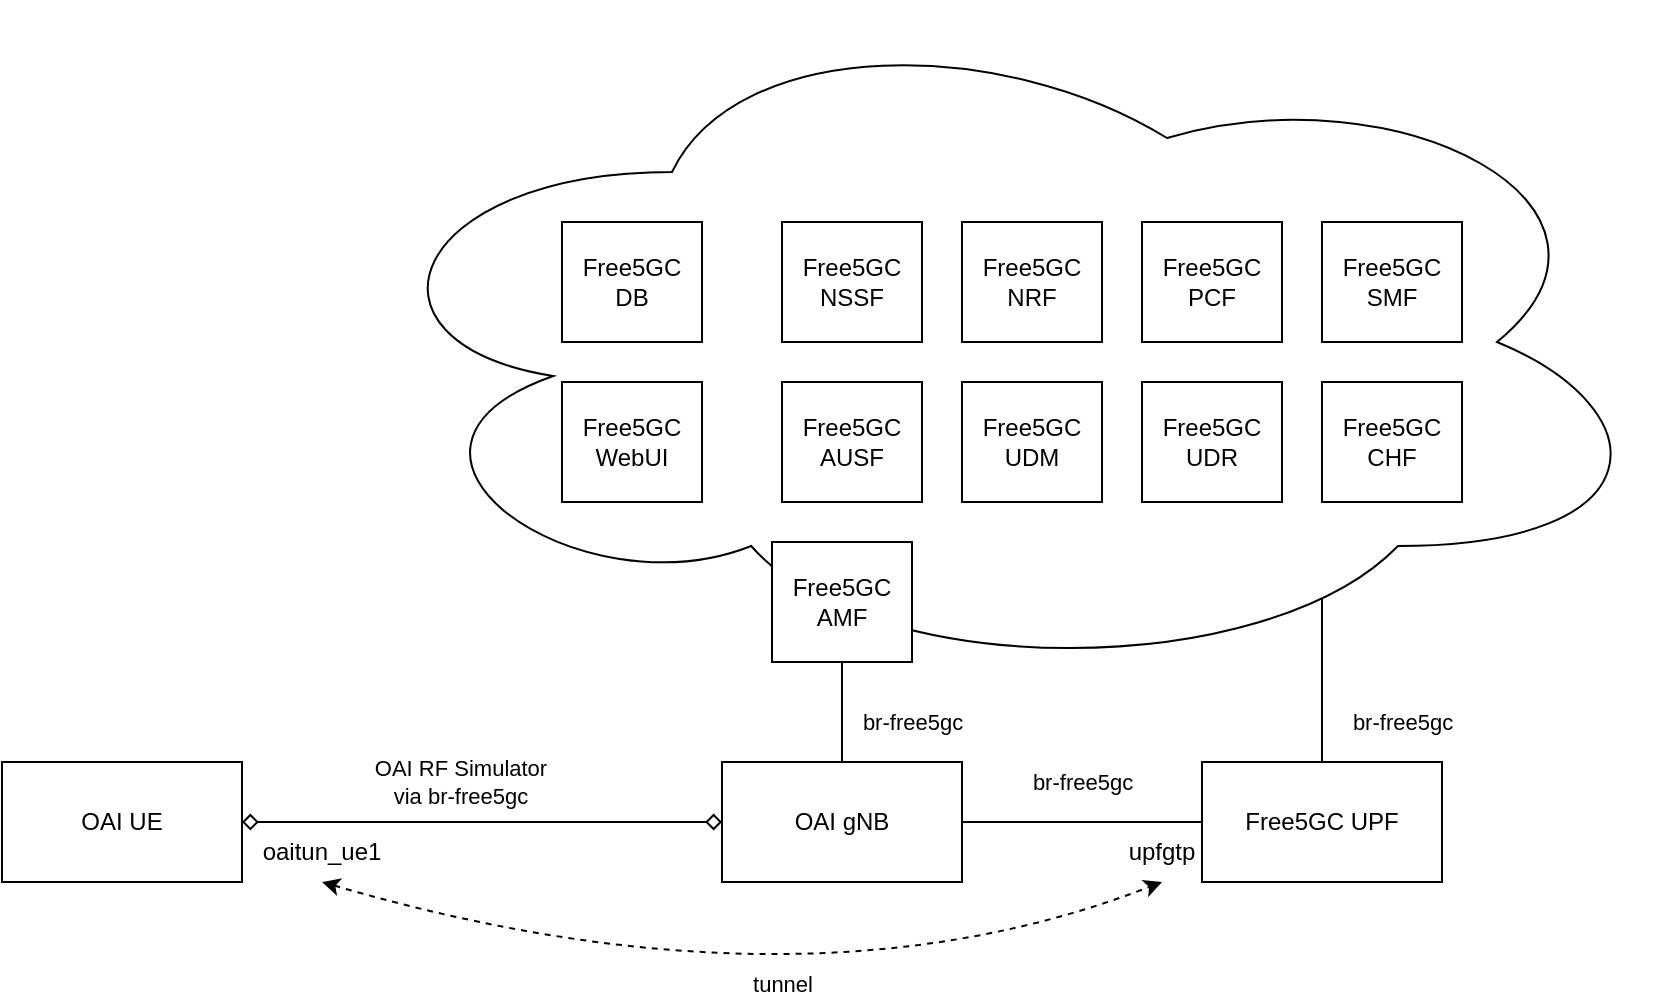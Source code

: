 <mxfile version="22.0.3" type="device">
  <diagram name="Page-1" id="-EXrJuOlf7eWjyKeQtRF">
    <mxGraphModel dx="1233" dy="754" grid="1" gridSize="10" guides="1" tooltips="1" connect="1" arrows="1" fold="1" page="1" pageScale="1" pageWidth="1169" pageHeight="827" math="0" shadow="0">
      <root>
        <mxCell id="0" />
        <mxCell id="1" parent="0" />
        <mxCell id="au3N3AJ27wBfpIJDLOcN-34" value="" style="endArrow=none;html=1;rounded=0;entryX=0.5;entryY=0;entryDx=0;entryDy=0;exitX=0;exitY=1;exitDx=0;exitDy=0;" edge="1" parent="1" source="au3N3AJ27wBfpIJDLOcN-28" target="au3N3AJ27wBfpIJDLOcN-9">
          <mxGeometry width="50" height="50" relative="1" as="geometry">
            <mxPoint x="570" y="490" as="sourcePoint" />
            <mxPoint x="620" y="440" as="targetPoint" />
          </mxGeometry>
        </mxCell>
        <mxCell id="au3N3AJ27wBfpIJDLOcN-33" value="" style="ellipse;shape=cloud;whiteSpace=wrap;html=1;" vertex="1" parent="1">
          <mxGeometry x="370" y="140" width="660" height="340" as="geometry" />
        </mxCell>
        <mxCell id="au3N3AJ27wBfpIJDLOcN-2" value="OAI UE" style="rounded=0;whiteSpace=wrap;html=1;" vertex="1" parent="1">
          <mxGeometry x="200" y="520" width="120" height="60" as="geometry" />
        </mxCell>
        <mxCell id="au3N3AJ27wBfpIJDLOcN-3" value="OAI gNB" style="rounded=0;whiteSpace=wrap;html=1;" vertex="1" parent="1">
          <mxGeometry x="560" y="520" width="120" height="60" as="geometry" />
        </mxCell>
        <mxCell id="au3N3AJ27wBfpIJDLOcN-6" value="" style="endArrow=diamond;html=1;rounded=0;exitX=1;exitY=0.5;exitDx=0;exitDy=0;endFill=0;startArrow=diamond;startFill=0;entryX=0;entryY=0.5;entryDx=0;entryDy=0;" edge="1" parent="1" source="au3N3AJ27wBfpIJDLOcN-2" target="au3N3AJ27wBfpIJDLOcN-3">
          <mxGeometry width="50" height="50" relative="1" as="geometry">
            <mxPoint x="410" y="600" as="sourcePoint" />
            <mxPoint x="440" y="550" as="targetPoint" />
          </mxGeometry>
        </mxCell>
        <mxCell id="au3N3AJ27wBfpIJDLOcN-7" value="OAI RF Simulator&lt;br&gt;via br-free5gc" style="edgeLabel;html=1;align=center;verticalAlign=middle;resizable=0;points=[];" vertex="1" connectable="0" parent="au3N3AJ27wBfpIJDLOcN-6">
          <mxGeometry x="-0.197" y="1" relative="1" as="geometry">
            <mxPoint x="12" y="-19" as="offset" />
          </mxGeometry>
        </mxCell>
        <mxCell id="au3N3AJ27wBfpIJDLOcN-9" value="Free5GC UPF" style="rounded=0;whiteSpace=wrap;html=1;" vertex="1" parent="1">
          <mxGeometry x="800" y="520" width="120" height="60" as="geometry" />
        </mxCell>
        <mxCell id="au3N3AJ27wBfpIJDLOcN-10" value="" style="endArrow=none;html=1;rounded=0;entryX=0;entryY=0.5;entryDx=0;entryDy=0;exitX=1;exitY=0.5;exitDx=0;exitDy=0;" edge="1" parent="1" source="au3N3AJ27wBfpIJDLOcN-3" target="au3N3AJ27wBfpIJDLOcN-9">
          <mxGeometry width="50" height="50" relative="1" as="geometry">
            <mxPoint x="630" y="520" as="sourcePoint" />
            <mxPoint x="680" y="470" as="targetPoint" />
          </mxGeometry>
        </mxCell>
        <mxCell id="au3N3AJ27wBfpIJDLOcN-11" value="br-free5gc" style="edgeLabel;html=1;align=center;verticalAlign=middle;resizable=0;points=[];" vertex="1" connectable="0" parent="au3N3AJ27wBfpIJDLOcN-10">
          <mxGeometry x="-0.085" y="1" relative="1" as="geometry">
            <mxPoint x="5" y="-19" as="offset" />
          </mxGeometry>
        </mxCell>
        <mxCell id="au3N3AJ27wBfpIJDLOcN-12" value="oaitun_ue1" style="text;html=1;strokeColor=none;fillColor=none;align=center;verticalAlign=middle;whiteSpace=wrap;rounded=0;" vertex="1" parent="1">
          <mxGeometry x="330" y="550" width="60" height="30" as="geometry" />
        </mxCell>
        <mxCell id="au3N3AJ27wBfpIJDLOcN-13" value="upfgtp" style="text;html=1;strokeColor=none;fillColor=none;align=center;verticalAlign=middle;whiteSpace=wrap;rounded=0;" vertex="1" parent="1">
          <mxGeometry x="760" y="550" width="40" height="30" as="geometry" />
        </mxCell>
        <mxCell id="au3N3AJ27wBfpIJDLOcN-14" value="" style="curved=1;endArrow=classic;html=1;rounded=0;exitX=0.5;exitY=1;exitDx=0;exitDy=0;entryX=0.5;entryY=1;entryDx=0;entryDy=0;dashed=1;startArrow=classic;startFill=1;" edge="1" parent="1" source="au3N3AJ27wBfpIJDLOcN-12" target="au3N3AJ27wBfpIJDLOcN-13">
          <mxGeometry width="50" height="50" relative="1" as="geometry">
            <mxPoint x="560" y="560" as="sourcePoint" />
            <mxPoint x="610" y="510" as="targetPoint" />
            <Array as="points">
              <mxPoint x="600" y="650" />
            </Array>
          </mxGeometry>
        </mxCell>
        <mxCell id="au3N3AJ27wBfpIJDLOcN-17" value="tunnel" style="edgeLabel;html=1;align=center;verticalAlign=middle;resizable=0;points=[];" vertex="1" connectable="0" parent="au3N3AJ27wBfpIJDLOcN-14">
          <mxGeometry x="-0.057" y="23" relative="1" as="geometry">
            <mxPoint x="23" y="14" as="offset" />
          </mxGeometry>
        </mxCell>
        <mxCell id="au3N3AJ27wBfpIJDLOcN-19" value="Free5GC WebUI" style="rounded=0;whiteSpace=wrap;html=1;" vertex="1" parent="1">
          <mxGeometry x="480" y="330" width="70" height="60" as="geometry" />
        </mxCell>
        <mxCell id="au3N3AJ27wBfpIJDLOcN-20" value="Free5GC NRF" style="rounded=0;whiteSpace=wrap;html=1;" vertex="1" parent="1">
          <mxGeometry x="680" y="250" width="70" height="60" as="geometry" />
        </mxCell>
        <mxCell id="au3N3AJ27wBfpIJDLOcN-21" value="Free5GC AMF" style="rounded=0;whiteSpace=wrap;html=1;" vertex="1" parent="1">
          <mxGeometry x="585" y="410" width="70" height="60" as="geometry" />
        </mxCell>
        <mxCell id="au3N3AJ27wBfpIJDLOcN-22" value="Free5GC AUSF" style="rounded=0;whiteSpace=wrap;html=1;" vertex="1" parent="1">
          <mxGeometry x="590" y="330" width="70" height="60" as="geometry" />
        </mxCell>
        <mxCell id="au3N3AJ27wBfpIJDLOcN-23" value="Free5GC NSSF" style="rounded=0;whiteSpace=wrap;html=1;" vertex="1" parent="1">
          <mxGeometry x="590" y="250" width="70" height="60" as="geometry" />
        </mxCell>
        <mxCell id="au3N3AJ27wBfpIJDLOcN-24" value="Free5GC PCF" style="rounded=0;whiteSpace=wrap;html=1;" vertex="1" parent="1">
          <mxGeometry x="770" y="250" width="70" height="60" as="geometry" />
        </mxCell>
        <mxCell id="au3N3AJ27wBfpIJDLOcN-25" value="Free5GC SMF" style="rounded=0;whiteSpace=wrap;html=1;" vertex="1" parent="1">
          <mxGeometry x="860" y="250" width="70" height="60" as="geometry" />
        </mxCell>
        <mxCell id="au3N3AJ27wBfpIJDLOcN-26" value="Free5GC UDM" style="rounded=0;whiteSpace=wrap;html=1;" vertex="1" parent="1">
          <mxGeometry x="680" y="330" width="70" height="60" as="geometry" />
        </mxCell>
        <mxCell id="au3N3AJ27wBfpIJDLOcN-27" value="Free5GC UDR" style="rounded=0;whiteSpace=wrap;html=1;" vertex="1" parent="1">
          <mxGeometry x="770" y="330" width="70" height="60" as="geometry" />
        </mxCell>
        <mxCell id="au3N3AJ27wBfpIJDLOcN-28" value="Free5GC CHF" style="rounded=0;whiteSpace=wrap;html=1;" vertex="1" parent="1">
          <mxGeometry x="860" y="330" width="70" height="60" as="geometry" />
        </mxCell>
        <mxCell id="au3N3AJ27wBfpIJDLOcN-29" value="Free5GC DB" style="rounded=0;whiteSpace=wrap;html=1;" vertex="1" parent="1">
          <mxGeometry x="480" y="250" width="70" height="60" as="geometry" />
        </mxCell>
        <mxCell id="au3N3AJ27wBfpIJDLOcN-32" value="" style="endArrow=none;html=1;rounded=0;exitX=0.5;exitY=0;exitDx=0;exitDy=0;entryX=0.5;entryY=1;entryDx=0;entryDy=0;" edge="1" parent="1" source="au3N3AJ27wBfpIJDLOcN-3" target="au3N3AJ27wBfpIJDLOcN-21">
          <mxGeometry width="50" height="50" relative="1" as="geometry">
            <mxPoint x="600" y="460" as="sourcePoint" />
            <mxPoint x="650" y="410" as="targetPoint" />
          </mxGeometry>
        </mxCell>
        <mxCell id="au3N3AJ27wBfpIJDLOcN-35" value="br-free5gc" style="edgeLabel;html=1;align=center;verticalAlign=middle;resizable=0;points=[];" vertex="1" connectable="0" parent="1">
          <mxGeometry x="654.995" y="500" as="geometry" />
        </mxCell>
        <mxCell id="au3N3AJ27wBfpIJDLOcN-36" value="br-free5gc" style="edgeLabel;html=1;align=center;verticalAlign=middle;resizable=0;points=[];" vertex="1" connectable="0" parent="1">
          <mxGeometry x="899.995" y="500" as="geometry" />
        </mxCell>
      </root>
    </mxGraphModel>
  </diagram>
</mxfile>
